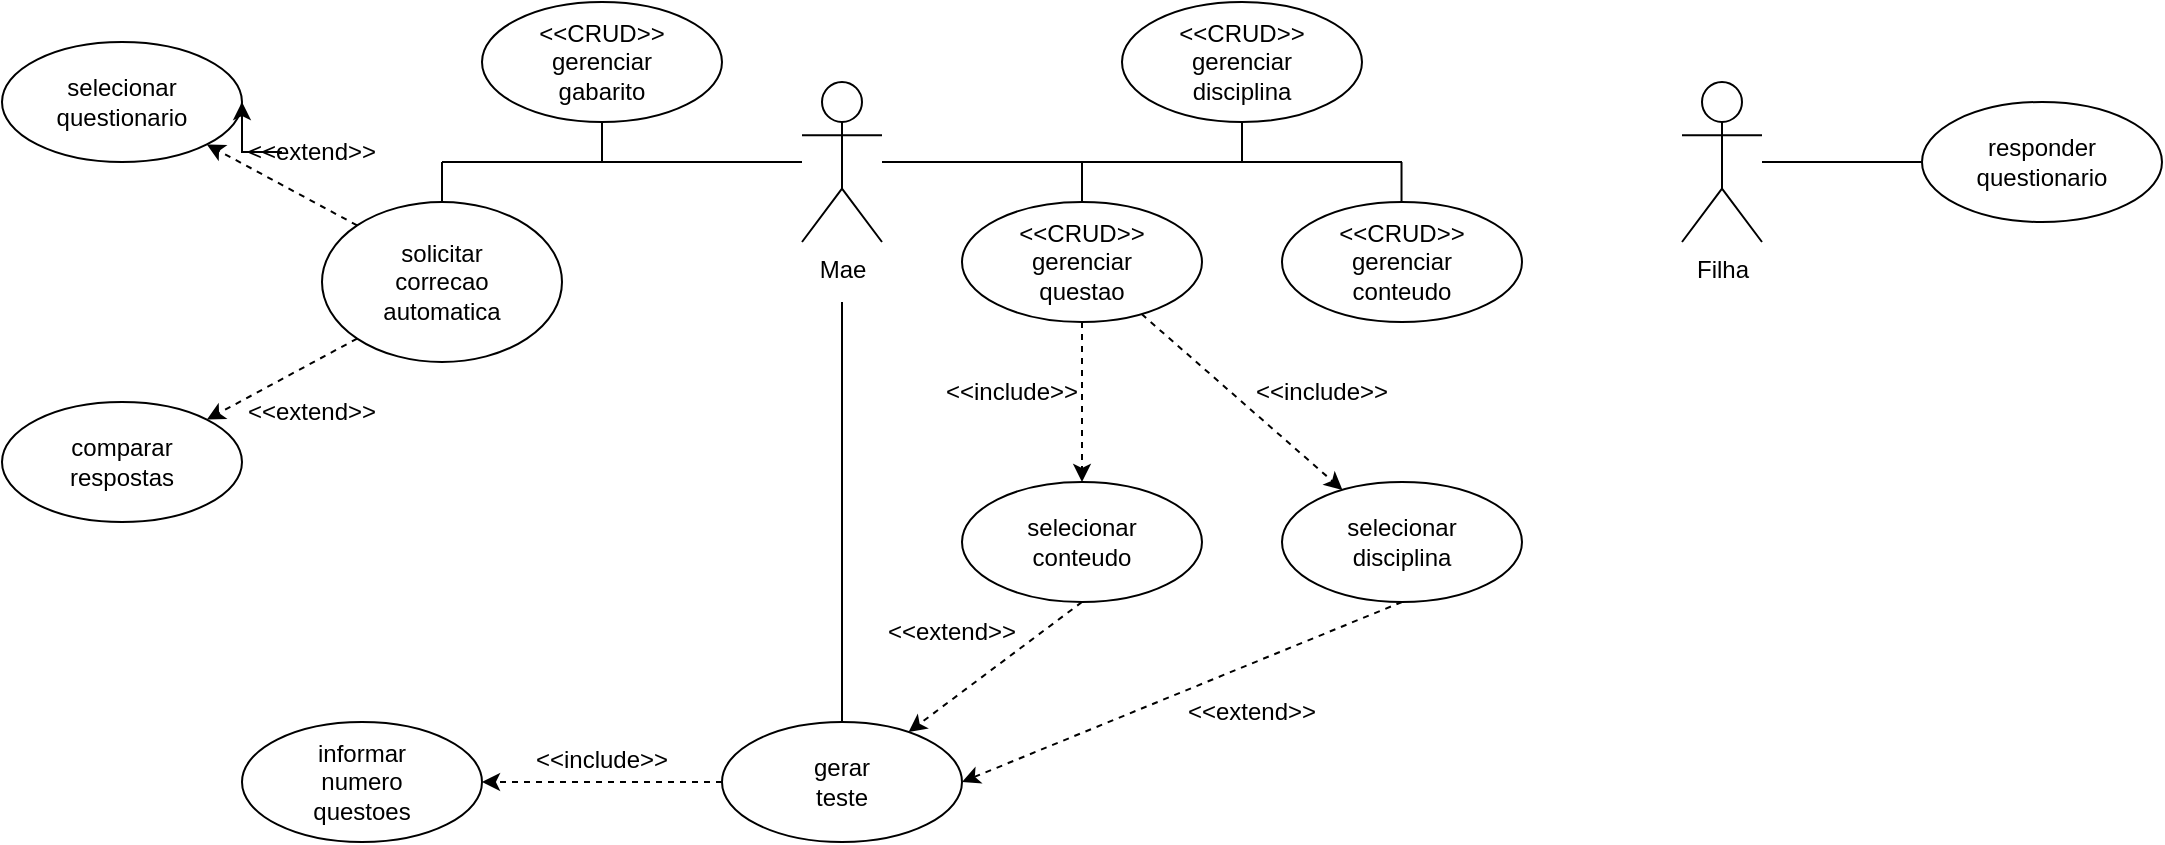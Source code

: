 <mxfile version="24.2.1" type="device">
  <diagram name="Page-1" id="WdRzlpsvn2Tba9XeZmaN">
    <mxGraphModel dx="1100" dy="580" grid="1" gridSize="10" guides="1" tooltips="1" connect="1" arrows="1" fold="1" page="1" pageScale="1" pageWidth="1169" pageHeight="827" background="none" math="0" shadow="0">
      <root>
        <mxCell id="0" />
        <mxCell id="1" parent="0" />
        <mxCell id="n87EDvqpTR0pAGlPv8mh-1" value="Mae" style="shape=umlActor;verticalLabelPosition=bottom;verticalAlign=top;html=1;outlineConnect=0;" vertex="1" parent="1">
          <mxGeometry x="440" y="80" width="40" height="80" as="geometry" />
        </mxCell>
        <mxCell id="n87EDvqpTR0pAGlPv8mh-2" value="&lt;div&gt;&amp;lt;&amp;lt;CRUD&amp;gt;&amp;gt;&lt;/div&gt;&lt;div&gt;gerenciar&lt;/div&gt;&lt;div&gt;questao&lt;br&gt;&lt;/div&gt;" style="ellipse;whiteSpace=wrap;html=1;" vertex="1" parent="1">
          <mxGeometry x="520" y="140" width="120" height="60" as="geometry" />
        </mxCell>
        <mxCell id="n87EDvqpTR0pAGlPv8mh-3" value="&lt;div&gt;&amp;lt;&amp;lt;CRUD&amp;gt;&amp;gt;&lt;/div&gt;&lt;div&gt;gerenciar&lt;/div&gt;conteudo" style="ellipse;whiteSpace=wrap;html=1;" vertex="1" parent="1">
          <mxGeometry x="680" y="140" width="120" height="60" as="geometry" />
        </mxCell>
        <mxCell id="n87EDvqpTR0pAGlPv8mh-7" value="&lt;div&gt;&amp;lt;&amp;lt;CRUD&amp;gt;&amp;gt;&lt;/div&gt;&lt;div&gt;gerenciar&lt;/div&gt;&lt;div&gt;disciplina&lt;br&gt;&lt;/div&gt;" style="ellipse;whiteSpace=wrap;html=1;" vertex="1" parent="1">
          <mxGeometry x="600" y="40" width="120" height="60" as="geometry" />
        </mxCell>
        <mxCell id="n87EDvqpTR0pAGlPv8mh-8" value="" style="endArrow=none;html=1;rounded=0;" edge="1" parent="1">
          <mxGeometry width="50" height="50" relative="1" as="geometry">
            <mxPoint x="480" y="120" as="sourcePoint" />
            <mxPoint x="740" y="120" as="targetPoint" />
          </mxGeometry>
        </mxCell>
        <mxCell id="n87EDvqpTR0pAGlPv8mh-9" value="" style="endArrow=none;html=1;rounded=0;" edge="1" parent="1">
          <mxGeometry width="50" height="50" relative="1" as="geometry">
            <mxPoint x="580" y="140" as="sourcePoint" />
            <mxPoint x="580" y="120" as="targetPoint" />
          </mxGeometry>
        </mxCell>
        <mxCell id="n87EDvqpTR0pAGlPv8mh-11" value="" style="endArrow=none;html=1;rounded=0;" edge="1" parent="1">
          <mxGeometry width="50" height="50" relative="1" as="geometry">
            <mxPoint x="739.76" y="140" as="sourcePoint" />
            <mxPoint x="739.76" y="120" as="targetPoint" />
          </mxGeometry>
        </mxCell>
        <mxCell id="n87EDvqpTR0pAGlPv8mh-13" value="" style="endArrow=none;html=1;rounded=0;entryX=0.5;entryY=1;entryDx=0;entryDy=0;" edge="1" parent="1" target="n87EDvqpTR0pAGlPv8mh-7">
          <mxGeometry width="50" height="50" relative="1" as="geometry">
            <mxPoint x="660" y="120" as="sourcePoint" />
            <mxPoint x="610" y="150" as="targetPoint" />
          </mxGeometry>
        </mxCell>
        <mxCell id="n87EDvqpTR0pAGlPv8mh-17" value="&lt;div&gt;selecionar&lt;/div&gt;&lt;div&gt;conteudo&lt;br&gt;&lt;/div&gt;" style="ellipse;whiteSpace=wrap;html=1;" vertex="1" parent="1">
          <mxGeometry x="520" y="280" width="120" height="60" as="geometry" />
        </mxCell>
        <mxCell id="n87EDvqpTR0pAGlPv8mh-19" value="" style="endArrow=classic;html=1;rounded=0;dashed=1;exitX=0.5;exitY=1;exitDx=0;exitDy=0;" edge="1" parent="1" source="n87EDvqpTR0pAGlPv8mh-2">
          <mxGeometry width="50" height="50" relative="1" as="geometry">
            <mxPoint x="590" y="250" as="sourcePoint" />
            <mxPoint x="580" y="280" as="targetPoint" />
          </mxGeometry>
        </mxCell>
        <mxCell id="n87EDvqpTR0pAGlPv8mh-20" value="&amp;lt;&amp;lt;include&amp;gt;&amp;gt;" style="text;html=1;align=center;verticalAlign=middle;whiteSpace=wrap;rounded=0;" vertex="1" parent="1">
          <mxGeometry x="530" y="230" width="30" height="10" as="geometry" />
        </mxCell>
        <mxCell id="n87EDvqpTR0pAGlPv8mh-23" value="&lt;div&gt;selecionar&lt;/div&gt;&lt;div&gt;disciplina&lt;br&gt;&lt;/div&gt;" style="ellipse;whiteSpace=wrap;html=1;" vertex="1" parent="1">
          <mxGeometry x="680" y="280" width="120" height="60" as="geometry" />
        </mxCell>
        <mxCell id="n87EDvqpTR0pAGlPv8mh-24" value="" style="endArrow=classic;html=1;rounded=0;dashed=1;" edge="1" parent="1" source="n87EDvqpTR0pAGlPv8mh-2" target="n87EDvqpTR0pAGlPv8mh-23">
          <mxGeometry width="50" height="50" relative="1" as="geometry">
            <mxPoint x="640" y="260" as="sourcePoint" />
            <mxPoint x="690" y="210" as="targetPoint" />
          </mxGeometry>
        </mxCell>
        <mxCell id="n87EDvqpTR0pAGlPv8mh-25" value="&amp;lt;&amp;lt;include&amp;gt;&amp;gt;" style="text;html=1;align=center;verticalAlign=middle;whiteSpace=wrap;rounded=0;" vertex="1" parent="1">
          <mxGeometry x="660" y="230" width="80" height="10" as="geometry" />
        </mxCell>
        <mxCell id="n87EDvqpTR0pAGlPv8mh-27" value="&lt;div&gt;gerar&lt;/div&gt;&lt;div&gt;teste&lt;br&gt;&lt;/div&gt;" style="ellipse;whiteSpace=wrap;html=1;" vertex="1" parent="1">
          <mxGeometry x="400" y="400" width="120" height="60" as="geometry" />
        </mxCell>
        <mxCell id="n87EDvqpTR0pAGlPv8mh-28" value="" style="endArrow=none;html=1;rounded=0;entryX=0.5;entryY=0;entryDx=0;entryDy=0;" edge="1" parent="1" target="n87EDvqpTR0pAGlPv8mh-27">
          <mxGeometry width="50" height="50" relative="1" as="geometry">
            <mxPoint x="460" y="190" as="sourcePoint" />
            <mxPoint x="780" y="310" as="targetPoint" />
          </mxGeometry>
        </mxCell>
        <mxCell id="n87EDvqpTR0pAGlPv8mh-29" value="" style="endArrow=classic;html=1;rounded=0;exitX=0.5;exitY=1;exitDx=0;exitDy=0;dashed=1;" edge="1" parent="1" source="n87EDvqpTR0pAGlPv8mh-17" target="n87EDvqpTR0pAGlPv8mh-27">
          <mxGeometry width="50" height="50" relative="1" as="geometry">
            <mxPoint x="590" y="430" as="sourcePoint" />
            <mxPoint x="640" y="380" as="targetPoint" />
          </mxGeometry>
        </mxCell>
        <mxCell id="n87EDvqpTR0pAGlPv8mh-31" value="" style="endArrow=classic;html=1;rounded=0;exitX=0.5;exitY=1;exitDx=0;exitDy=0;entryX=1;entryY=0.5;entryDx=0;entryDy=0;dashed=1;" edge="1" parent="1" source="n87EDvqpTR0pAGlPv8mh-23" target="n87EDvqpTR0pAGlPv8mh-27">
          <mxGeometry width="50" height="50" relative="1" as="geometry">
            <mxPoint x="620" y="420" as="sourcePoint" />
            <mxPoint x="670" y="370" as="targetPoint" />
          </mxGeometry>
        </mxCell>
        <mxCell id="n87EDvqpTR0pAGlPv8mh-32" value="&lt;div&gt;&amp;lt;&amp;lt;extend&amp;gt;&amp;gt;&lt;/div&gt;" style="text;html=1;align=center;verticalAlign=middle;whiteSpace=wrap;rounded=0;" vertex="1" parent="1">
          <mxGeometry x="500" y="350" width="30" height="10" as="geometry" />
        </mxCell>
        <mxCell id="n87EDvqpTR0pAGlPv8mh-33" value="&lt;div&gt;&amp;lt;&amp;lt;extend&amp;gt;&amp;gt;&lt;/div&gt;" style="text;html=1;align=center;verticalAlign=middle;whiteSpace=wrap;rounded=0;" vertex="1" parent="1">
          <mxGeometry x="650" y="390" width="30" height="10" as="geometry" />
        </mxCell>
        <mxCell id="n87EDvqpTR0pAGlPv8mh-35" value="&lt;div&gt;&amp;lt;&amp;lt;CRUD&amp;gt;&amp;gt;&lt;/div&gt;&lt;div&gt;gerenciar&lt;/div&gt;&lt;div&gt;gabarito&lt;br&gt;&lt;/div&gt;" style="ellipse;whiteSpace=wrap;html=1;" vertex="1" parent="1">
          <mxGeometry x="280" y="40" width="120" height="60" as="geometry" />
        </mxCell>
        <mxCell id="n87EDvqpTR0pAGlPv8mh-36" value="&lt;div&gt;informar&lt;/div&gt;&lt;div&gt;numero&lt;/div&gt;&lt;div&gt;questoes&lt;br&gt;&lt;/div&gt;" style="ellipse;whiteSpace=wrap;html=1;" vertex="1" parent="1">
          <mxGeometry x="160" y="400" width="120" height="60" as="geometry" />
        </mxCell>
        <mxCell id="n87EDvqpTR0pAGlPv8mh-37" value="" style="endArrow=classic;html=1;rounded=0;exitX=0;exitY=0.5;exitDx=0;exitDy=0;entryX=1;entryY=0.5;entryDx=0;entryDy=0;dashed=1;" edge="1" parent="1" source="n87EDvqpTR0pAGlPv8mh-27" target="n87EDvqpTR0pAGlPv8mh-36">
          <mxGeometry width="50" height="50" relative="1" as="geometry">
            <mxPoint x="320" y="430" as="sourcePoint" />
            <mxPoint x="370" y="380" as="targetPoint" />
          </mxGeometry>
        </mxCell>
        <mxCell id="n87EDvqpTR0pAGlPv8mh-39" value="&amp;lt;&amp;lt;include&amp;gt;&amp;gt;" style="text;html=1;align=center;verticalAlign=middle;whiteSpace=wrap;rounded=0;" vertex="1" parent="1">
          <mxGeometry x="325" y="414" width="30" height="10" as="geometry" />
        </mxCell>
        <mxCell id="n87EDvqpTR0pAGlPv8mh-41" value="&lt;div&gt;solicitar&lt;/div&gt;&lt;div&gt;correcao&lt;/div&gt;&lt;div&gt;automatica&lt;br&gt;&lt;/div&gt;" style="ellipse;whiteSpace=wrap;html=1;" vertex="1" parent="1">
          <mxGeometry x="200" y="140" width="120" height="80" as="geometry" />
        </mxCell>
        <mxCell id="n87EDvqpTR0pAGlPv8mh-42" value="&lt;div&gt;selecionar&lt;/div&gt;&lt;div&gt;questionario&lt;br&gt;&lt;/div&gt;" style="ellipse;whiteSpace=wrap;html=1;" vertex="1" parent="1">
          <mxGeometry x="40" y="60" width="120" height="60" as="geometry" />
        </mxCell>
        <mxCell id="n87EDvqpTR0pAGlPv8mh-43" value="&lt;div&gt;comparar&lt;/div&gt;&lt;div&gt;respostas&lt;br&gt;&lt;/div&gt;" style="ellipse;whiteSpace=wrap;html=1;" vertex="1" parent="1">
          <mxGeometry x="40" y="240" width="120" height="60" as="geometry" />
        </mxCell>
        <mxCell id="n87EDvqpTR0pAGlPv8mh-44" value="" style="endArrow=classic;html=1;rounded=0;exitX=0;exitY=0;exitDx=0;exitDy=0;entryX=1;entryY=1;entryDx=0;entryDy=0;dashed=1;" edge="1" parent="1" source="n87EDvqpTR0pAGlPv8mh-41" target="n87EDvqpTR0pAGlPv8mh-42">
          <mxGeometry width="50" height="50" relative="1" as="geometry">
            <mxPoint x="210" y="150" as="sourcePoint" />
            <mxPoint x="260" y="100" as="targetPoint" />
          </mxGeometry>
        </mxCell>
        <mxCell id="n87EDvqpTR0pAGlPv8mh-45" value="" style="endArrow=classic;html=1;rounded=0;exitX=0;exitY=1;exitDx=0;exitDy=0;entryX=1;entryY=0;entryDx=0;entryDy=0;dashed=1;" edge="1" parent="1" source="n87EDvqpTR0pAGlPv8mh-41" target="n87EDvqpTR0pAGlPv8mh-43">
          <mxGeometry width="50" height="50" relative="1" as="geometry">
            <mxPoint x="80" y="195" as="sourcePoint" />
            <mxPoint x="130" y="145" as="targetPoint" />
          </mxGeometry>
        </mxCell>
        <mxCell id="n87EDvqpTR0pAGlPv8mh-46" value="&lt;div&gt;&amp;lt;&amp;lt;extend&amp;gt;&amp;gt;&lt;/div&gt;" style="text;html=1;align=center;verticalAlign=middle;whiteSpace=wrap;rounded=0;" vertex="1" parent="1">
          <mxGeometry x="180" y="240" width="30" height="10" as="geometry" />
        </mxCell>
        <mxCell id="n87EDvqpTR0pAGlPv8mh-48" value="" style="edgeStyle=orthogonalEdgeStyle;rounded=0;orthogonalLoop=1;jettySize=auto;html=1;" edge="1" parent="1" source="n87EDvqpTR0pAGlPv8mh-47" target="n87EDvqpTR0pAGlPv8mh-42">
          <mxGeometry relative="1" as="geometry" />
        </mxCell>
        <mxCell id="n87EDvqpTR0pAGlPv8mh-47" value="&lt;div&gt;&amp;lt;&amp;lt;extend&amp;gt;&amp;gt;&lt;/div&gt;" style="text;html=1;align=center;verticalAlign=middle;whiteSpace=wrap;rounded=0;" vertex="1" parent="1">
          <mxGeometry x="180" y="110" width="30" height="10" as="geometry" />
        </mxCell>
        <mxCell id="n87EDvqpTR0pAGlPv8mh-49" value="" style="endArrow=none;html=1;rounded=0;" edge="1" parent="1" target="n87EDvqpTR0pAGlPv8mh-1">
          <mxGeometry width="50" height="50" relative="1" as="geometry">
            <mxPoint x="260" y="120" as="sourcePoint" />
            <mxPoint x="430" y="120" as="targetPoint" />
          </mxGeometry>
        </mxCell>
        <mxCell id="n87EDvqpTR0pAGlPv8mh-50" value="" style="endArrow=none;html=1;rounded=0;entryX=0.5;entryY=1;entryDx=0;entryDy=0;" edge="1" parent="1" target="n87EDvqpTR0pAGlPv8mh-35">
          <mxGeometry width="50" height="50" relative="1" as="geometry">
            <mxPoint x="340" y="120" as="sourcePoint" />
            <mxPoint x="400" y="130" as="targetPoint" />
          </mxGeometry>
        </mxCell>
        <mxCell id="n87EDvqpTR0pAGlPv8mh-51" value="" style="endArrow=none;html=1;rounded=0;exitX=0.5;exitY=0;exitDx=0;exitDy=0;" edge="1" parent="1" source="n87EDvqpTR0pAGlPv8mh-41">
          <mxGeometry width="50" height="50" relative="1" as="geometry">
            <mxPoint x="350" y="180" as="sourcePoint" />
            <mxPoint x="260" y="120" as="targetPoint" />
          </mxGeometry>
        </mxCell>
        <mxCell id="n87EDvqpTR0pAGlPv8mh-53" value="Filha" style="shape=umlActor;verticalLabelPosition=bottom;verticalAlign=top;html=1;outlineConnect=0;" vertex="1" parent="1">
          <mxGeometry x="880" y="80" width="40" height="80" as="geometry" />
        </mxCell>
        <mxCell id="n87EDvqpTR0pAGlPv8mh-54" value="&lt;div&gt;responder&lt;/div&gt;&lt;div&gt;questionario&lt;br&gt;&lt;/div&gt;" style="ellipse;whiteSpace=wrap;html=1;" vertex="1" parent="1">
          <mxGeometry x="1000" y="90" width="120" height="60" as="geometry" />
        </mxCell>
        <mxCell id="n87EDvqpTR0pAGlPv8mh-55" value="" style="endArrow=none;html=1;rounded=0;entryX=0;entryY=0.5;entryDx=0;entryDy=0;" edge="1" parent="1" source="n87EDvqpTR0pAGlPv8mh-53" target="n87EDvqpTR0pAGlPv8mh-54">
          <mxGeometry width="50" height="50" relative="1" as="geometry">
            <mxPoint x="830" y="190" as="sourcePoint" />
            <mxPoint x="880" y="140" as="targetPoint" />
          </mxGeometry>
        </mxCell>
      </root>
    </mxGraphModel>
  </diagram>
</mxfile>
